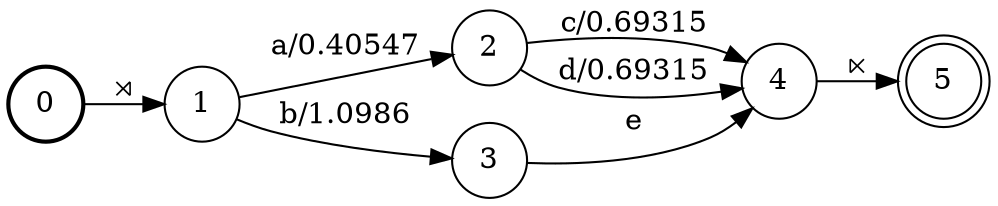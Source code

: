 digraph FST {
rankdir = LR;
size = "8.5,11";
center = 1;
orientation = Portrait;
ranksep = "0.4";
nodesep = "0.25";
0 [label = "0", shape = circle, style = bold, fontsize = 14]
	0 -> 1 [label = "⋊", fontsize = 14];
1 [label = "1", shape = circle, style = solid, fontsize = 14]
	1 -> 2 [label = "a/0.40547", fontsize = 14];
	1 -> 3 [label = "b/1.0986", fontsize = 14];
2 [label = "2", shape = circle, style = solid, fontsize = 14]
	2 -> 4 [label = "c/0.69315", fontsize = 14];
	2 -> 4 [label = "d/0.69315", fontsize = 14];
3 [label = "3", shape = circle, style = solid, fontsize = 14]
	3 -> 4 [label = "e", fontsize = 14];
4 [label = "4", shape = circle, style = solid, fontsize = 14]
	4 -> 5 [label = "⋉", fontsize = 14];
5 [label = "5", shape = doublecircle, style = solid, fontsize = 14]
}

